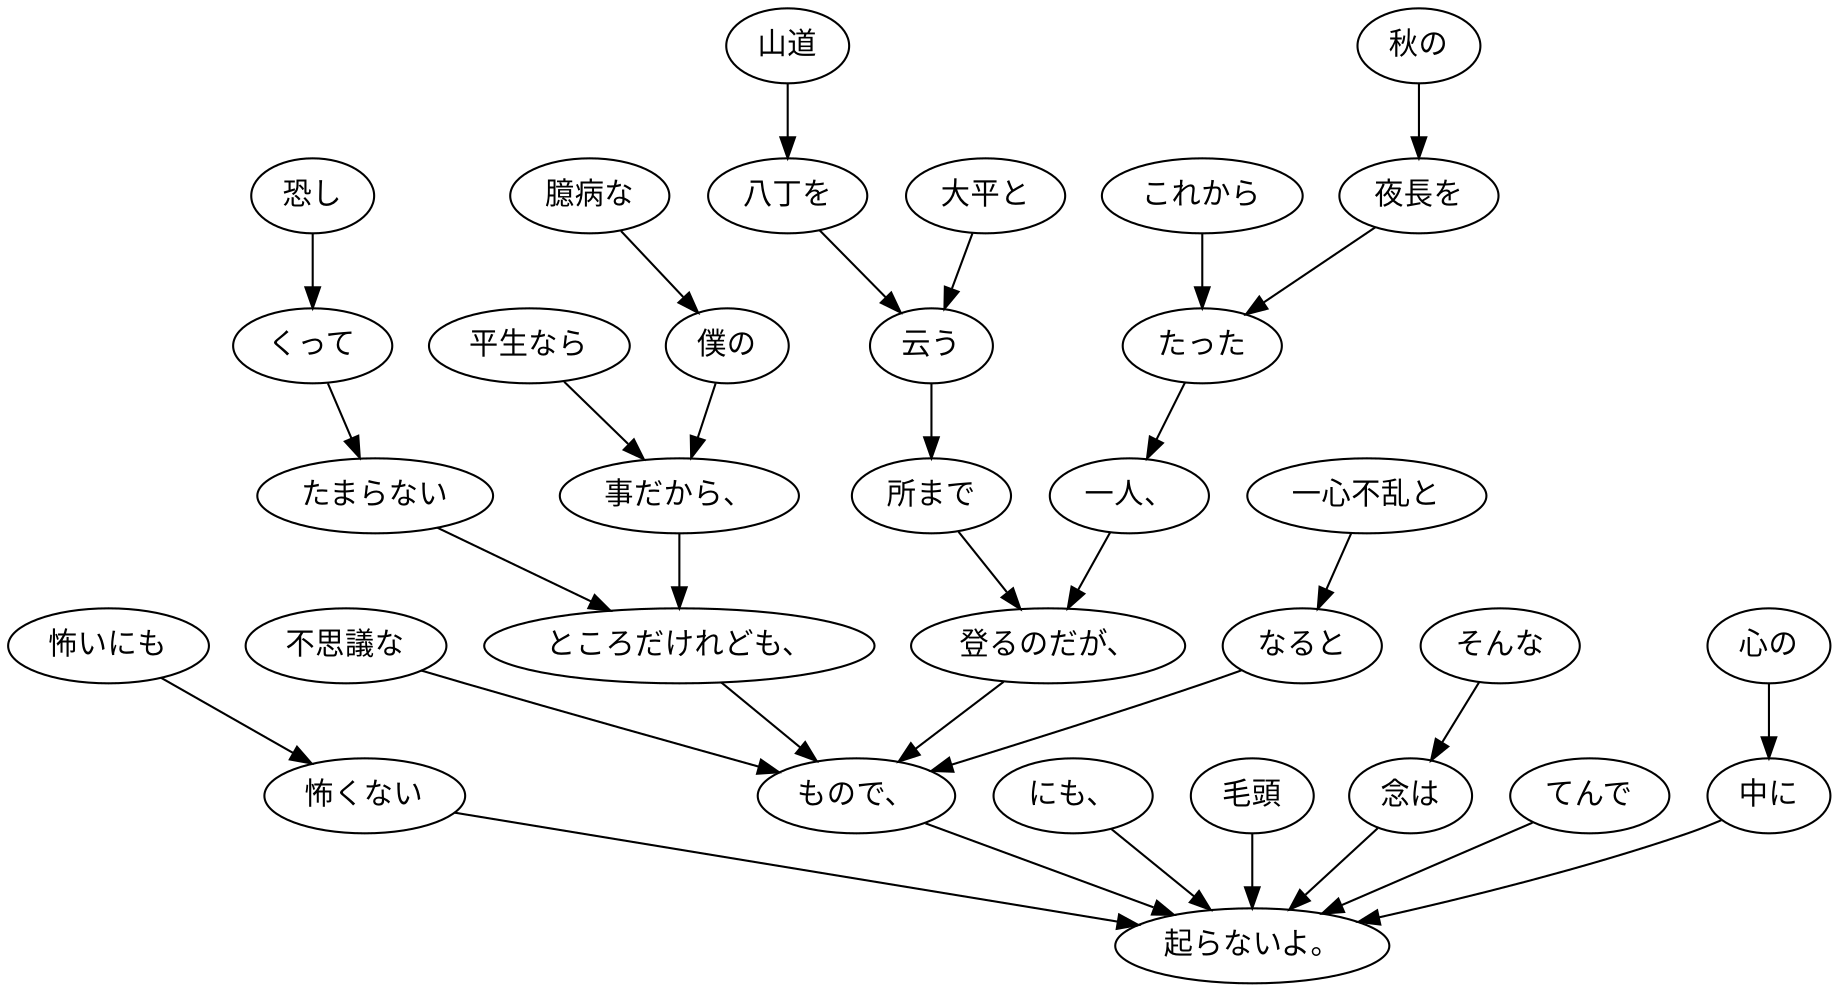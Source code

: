digraph graph8338 {
	node0 [label="これから"];
	node1 [label="秋の"];
	node2 [label="夜長を"];
	node3 [label="たった"];
	node4 [label="一人、"];
	node5 [label="山道"];
	node6 [label="八丁を"];
	node7 [label="大平と"];
	node8 [label="云う"];
	node9 [label="所まで"];
	node10 [label="登るのだが、"];
	node11 [label="平生なら"];
	node12 [label="臆病な"];
	node13 [label="僕の"];
	node14 [label="事だから、"];
	node15 [label="恐し"];
	node16 [label="くって"];
	node17 [label="たまらない"];
	node18 [label="ところだけれども、"];
	node19 [label="一心不乱と"];
	node20 [label="なると"];
	node21 [label="不思議な"];
	node22 [label="もので、"];
	node23 [label="怖いにも"];
	node24 [label="怖くない"];
	node25 [label="にも、"];
	node26 [label="毛頭"];
	node27 [label="そんな"];
	node28 [label="念は"];
	node29 [label="てんで"];
	node30 [label="心の"];
	node31 [label="中に"];
	node32 [label="起らないよ。"];
	node0 -> node3;
	node1 -> node2;
	node2 -> node3;
	node3 -> node4;
	node4 -> node10;
	node5 -> node6;
	node6 -> node8;
	node7 -> node8;
	node8 -> node9;
	node9 -> node10;
	node10 -> node22;
	node11 -> node14;
	node12 -> node13;
	node13 -> node14;
	node14 -> node18;
	node15 -> node16;
	node16 -> node17;
	node17 -> node18;
	node18 -> node22;
	node19 -> node20;
	node20 -> node22;
	node21 -> node22;
	node22 -> node32;
	node23 -> node24;
	node24 -> node32;
	node25 -> node32;
	node26 -> node32;
	node27 -> node28;
	node28 -> node32;
	node29 -> node32;
	node30 -> node31;
	node31 -> node32;
}
